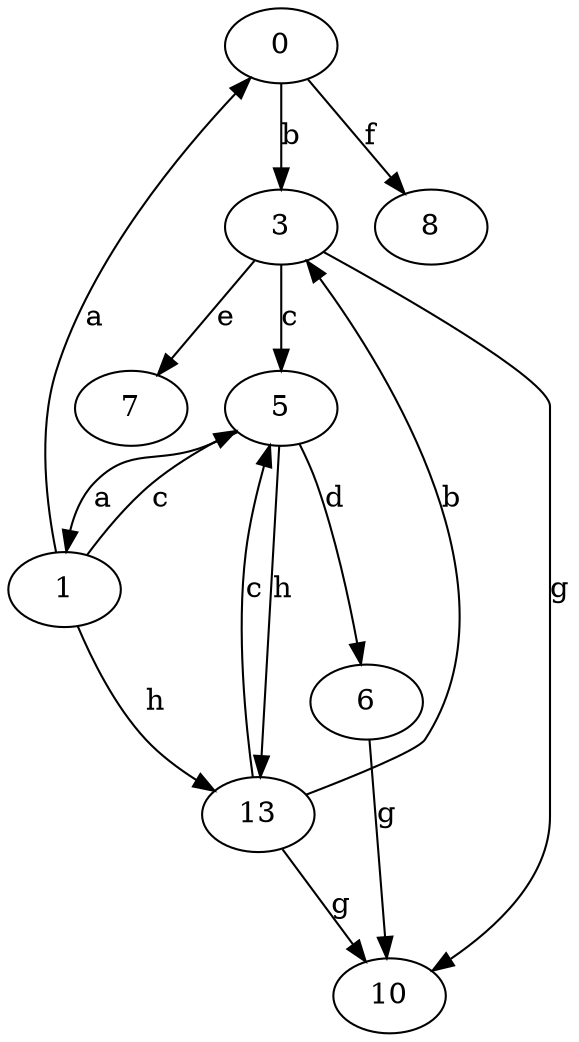 strict digraph  {
0;
1;
3;
5;
6;
7;
8;
10;
13;
0 -> 3  [label=b];
0 -> 8  [label=f];
1 -> 0  [label=a];
1 -> 5  [label=c];
1 -> 13  [label=h];
3 -> 5  [label=c];
3 -> 7  [label=e];
3 -> 10  [label=g];
5 -> 1  [label=a];
5 -> 6  [label=d];
5 -> 13  [label=h];
6 -> 10  [label=g];
13 -> 3  [label=b];
13 -> 5  [label=c];
13 -> 10  [label=g];
}
